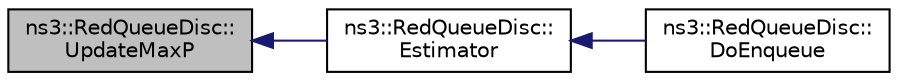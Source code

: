 digraph "ns3::RedQueueDisc::UpdateMaxP"
{
  edge [fontname="Helvetica",fontsize="10",labelfontname="Helvetica",labelfontsize="10"];
  node [fontname="Helvetica",fontsize="10",shape=record];
  rankdir="LR";
  Node1 [label="ns3::RedQueueDisc::\lUpdateMaxP",height=0.2,width=0.4,color="black", fillcolor="grey75", style="filled", fontcolor="black"];
  Node1 -> Node2 [dir="back",color="midnightblue",fontsize="10",style="solid"];
  Node2 [label="ns3::RedQueueDisc::\lEstimator",height=0.2,width=0.4,color="black", fillcolor="white", style="filled",URL="$d5/d02/classns3_1_1RedQueueDisc.html#a980505235ac07d31352bcb1389039a95",tooltip="Compute the average queue size. "];
  Node2 -> Node3 [dir="back",color="midnightblue",fontsize="10",style="solid"];
  Node3 [label="ns3::RedQueueDisc::\lDoEnqueue",height=0.2,width=0.4,color="black", fillcolor="white", style="filled",URL="$d5/d02/classns3_1_1RedQueueDisc.html#ae0be138c29bf158336a7a74a90790c2a"];
}
